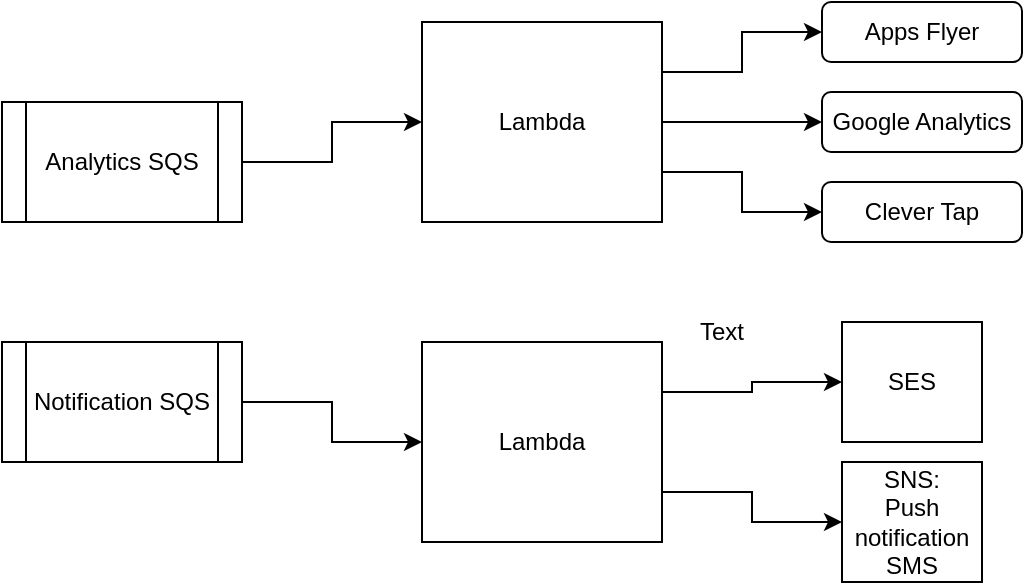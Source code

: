 <mxfile version="15.5.9" type="github">
  <diagram id="BbYekGfKnKDXnrEYIhRl" name="Page-1">
    <mxGraphModel dx="1422" dy="832" grid="1" gridSize="10" guides="1" tooltips="1" connect="1" arrows="1" fold="1" page="1" pageScale="1" pageWidth="850" pageHeight="1100" math="0" shadow="0">
      <root>
        <mxCell id="0" />
        <mxCell id="1" parent="0" />
        <mxCell id="Ymu5g1u9HTGnf_-1QH-G-22" style="edgeStyle=orthogonalEdgeStyle;rounded=0;orthogonalLoop=1;jettySize=auto;html=1;exitX=1;exitY=0.5;exitDx=0;exitDy=0;" edge="1" parent="1" source="Ymu5g1u9HTGnf_-1QH-G-1" target="Ymu5g1u9HTGnf_-1QH-G-5">
          <mxGeometry relative="1" as="geometry" />
        </mxCell>
        <mxCell id="Ymu5g1u9HTGnf_-1QH-G-1" value="Analytics SQS" style="shape=process;whiteSpace=wrap;html=1;backgroundOutline=1;" vertex="1" parent="1">
          <mxGeometry x="60" y="310" width="120" height="60" as="geometry" />
        </mxCell>
        <mxCell id="Ymu5g1u9HTGnf_-1QH-G-23" style="edgeStyle=orthogonalEdgeStyle;rounded=0;orthogonalLoop=1;jettySize=auto;html=1;exitX=1;exitY=0.5;exitDx=0;exitDy=0;" edge="1" parent="1" source="Ymu5g1u9HTGnf_-1QH-G-2" target="Ymu5g1u9HTGnf_-1QH-G-7">
          <mxGeometry relative="1" as="geometry" />
        </mxCell>
        <mxCell id="Ymu5g1u9HTGnf_-1QH-G-2" value="Notification SQS" style="shape=process;whiteSpace=wrap;html=1;backgroundOutline=1;" vertex="1" parent="1">
          <mxGeometry x="60" y="430" width="120" height="60" as="geometry" />
        </mxCell>
        <mxCell id="Ymu5g1u9HTGnf_-1QH-G-15" style="edgeStyle=orthogonalEdgeStyle;rounded=0;orthogonalLoop=1;jettySize=auto;html=1;exitX=1;exitY=0.75;exitDx=0;exitDy=0;entryX=0;entryY=0.5;entryDx=0;entryDy=0;" edge="1" parent="1" source="Ymu5g1u9HTGnf_-1QH-G-5" target="Ymu5g1u9HTGnf_-1QH-G-13">
          <mxGeometry relative="1" as="geometry" />
        </mxCell>
        <mxCell id="Ymu5g1u9HTGnf_-1QH-G-18" style="edgeStyle=orthogonalEdgeStyle;rounded=0;orthogonalLoop=1;jettySize=auto;html=1;exitX=1;exitY=0.25;exitDx=0;exitDy=0;entryX=0;entryY=0.5;entryDx=0;entryDy=0;" edge="1" parent="1" source="Ymu5g1u9HTGnf_-1QH-G-5" target="Ymu5g1u9HTGnf_-1QH-G-11">
          <mxGeometry relative="1" as="geometry" />
        </mxCell>
        <mxCell id="Ymu5g1u9HTGnf_-1QH-G-19" style="edgeStyle=orthogonalEdgeStyle;rounded=0;orthogonalLoop=1;jettySize=auto;html=1;exitX=1;exitY=0.5;exitDx=0;exitDy=0;entryX=0;entryY=0.5;entryDx=0;entryDy=0;" edge="1" parent="1" source="Ymu5g1u9HTGnf_-1QH-G-5" target="Ymu5g1u9HTGnf_-1QH-G-12">
          <mxGeometry relative="1" as="geometry" />
        </mxCell>
        <mxCell id="Ymu5g1u9HTGnf_-1QH-G-5" value="Lambda" style="rounded=0;whiteSpace=wrap;html=1;" vertex="1" parent="1">
          <mxGeometry x="270" y="270" width="120" height="100" as="geometry" />
        </mxCell>
        <mxCell id="Ymu5g1u9HTGnf_-1QH-G-20" style="edgeStyle=orthogonalEdgeStyle;rounded=0;orthogonalLoop=1;jettySize=auto;html=1;exitX=1;exitY=0.25;exitDx=0;exitDy=0;" edge="1" parent="1" source="Ymu5g1u9HTGnf_-1QH-G-7" target="Ymu5g1u9HTGnf_-1QH-G-8">
          <mxGeometry relative="1" as="geometry" />
        </mxCell>
        <mxCell id="Ymu5g1u9HTGnf_-1QH-G-21" style="edgeStyle=orthogonalEdgeStyle;rounded=0;orthogonalLoop=1;jettySize=auto;html=1;exitX=1;exitY=0.75;exitDx=0;exitDy=0;entryX=0;entryY=0.5;entryDx=0;entryDy=0;" edge="1" parent="1" source="Ymu5g1u9HTGnf_-1QH-G-7" target="Ymu5g1u9HTGnf_-1QH-G-9">
          <mxGeometry relative="1" as="geometry" />
        </mxCell>
        <mxCell id="Ymu5g1u9HTGnf_-1QH-G-7" value="Lambda" style="rounded=0;whiteSpace=wrap;html=1;" vertex="1" parent="1">
          <mxGeometry x="270" y="430" width="120" height="100" as="geometry" />
        </mxCell>
        <mxCell id="Ymu5g1u9HTGnf_-1QH-G-8" value="SES" style="rounded=0;whiteSpace=wrap;html=1;" vertex="1" parent="1">
          <mxGeometry x="480" y="420" width="70" height="60" as="geometry" />
        </mxCell>
        <mxCell id="Ymu5g1u9HTGnf_-1QH-G-9" value="SNS:&lt;br&gt;Push notification&lt;br&gt;SMS" style="rounded=0;whiteSpace=wrap;html=1;" vertex="1" parent="1">
          <mxGeometry x="480" y="490" width="70" height="60" as="geometry" />
        </mxCell>
        <mxCell id="Ymu5g1u9HTGnf_-1QH-G-10" value="Text" style="text;html=1;strokeColor=none;fillColor=none;align=center;verticalAlign=middle;whiteSpace=wrap;rounded=0;" vertex="1" parent="1">
          <mxGeometry x="390" y="410" width="60" height="30" as="geometry" />
        </mxCell>
        <mxCell id="Ymu5g1u9HTGnf_-1QH-G-11" value="Apps Flyer" style="rounded=1;whiteSpace=wrap;html=1;" vertex="1" parent="1">
          <mxGeometry x="470" y="260" width="100" height="30" as="geometry" />
        </mxCell>
        <mxCell id="Ymu5g1u9HTGnf_-1QH-G-12" value="Google Analytics" style="rounded=1;whiteSpace=wrap;html=1;" vertex="1" parent="1">
          <mxGeometry x="470" y="305" width="100" height="30" as="geometry" />
        </mxCell>
        <mxCell id="Ymu5g1u9HTGnf_-1QH-G-13" value="Clever Tap" style="rounded=1;whiteSpace=wrap;html=1;" vertex="1" parent="1">
          <mxGeometry x="470" y="350" width="100" height="30" as="geometry" />
        </mxCell>
      </root>
    </mxGraphModel>
  </diagram>
</mxfile>
